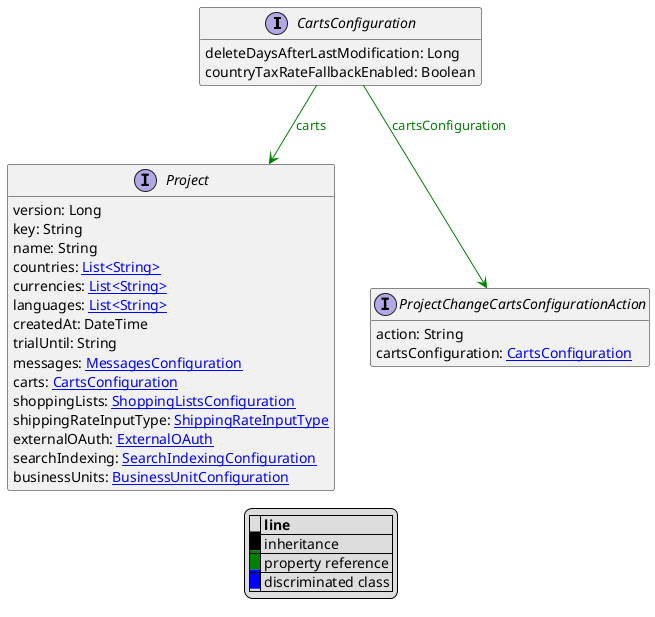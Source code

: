 @startuml

hide empty fields
hide empty methods
legend
|= |= line |
|<back:black>   </back>| inheritance |
|<back:green>   </back>| property reference |
|<back:blue>   </back>| discriminated class |
endlegend
interface CartsConfiguration [[CartsConfiguration.svg]]  {
    deleteDaysAfterLastModification: Long
    countryTaxRateFallbackEnabled: Boolean
}



interface Project [[Project.svg]]  {
    version: Long
    key: String
    name: String
    countries: [[String.svg List<String>]]
    currencies: [[String.svg List<String>]]
    languages: [[String.svg List<String>]]
    createdAt: DateTime
    trialUntil: String
    messages: [[MessagesConfiguration.svg MessagesConfiguration]]
    carts: [[CartsConfiguration.svg CartsConfiguration]]
    shoppingLists: [[ShoppingListsConfiguration.svg ShoppingListsConfiguration]]
    shippingRateInputType: [[ShippingRateInputType.svg ShippingRateInputType]]
    externalOAuth: [[ExternalOAuth.svg ExternalOAuth]]
    searchIndexing: [[SearchIndexingConfiguration.svg SearchIndexingConfiguration]]
    businessUnits: [[BusinessUnitConfiguration.svg BusinessUnitConfiguration]]
}
interface ProjectChangeCartsConfigurationAction [[ProjectChangeCartsConfigurationAction.svg]]  {
    action: String
    cartsConfiguration: [[CartsConfiguration.svg CartsConfiguration]]
}

CartsConfiguration --> Project #green;text:green : "carts"
CartsConfiguration --> ProjectChangeCartsConfigurationAction #green;text:green : "cartsConfiguration"
@enduml
